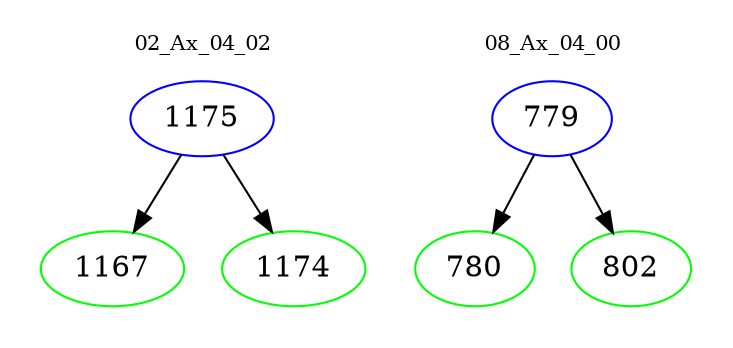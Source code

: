 digraph{
subgraph cluster_0 {
color = white
label = "02_Ax_04_02";
fontsize=10;
T0_1175 [label="1175", color="blue"]
T0_1175 -> T0_1167 [color="black"]
T0_1167 [label="1167", color="green"]
T0_1175 -> T0_1174 [color="black"]
T0_1174 [label="1174", color="green"]
}
subgraph cluster_1 {
color = white
label = "08_Ax_04_00";
fontsize=10;
T1_779 [label="779", color="blue"]
T1_779 -> T1_780 [color="black"]
T1_780 [label="780", color="green"]
T1_779 -> T1_802 [color="black"]
T1_802 [label="802", color="green"]
}
}

